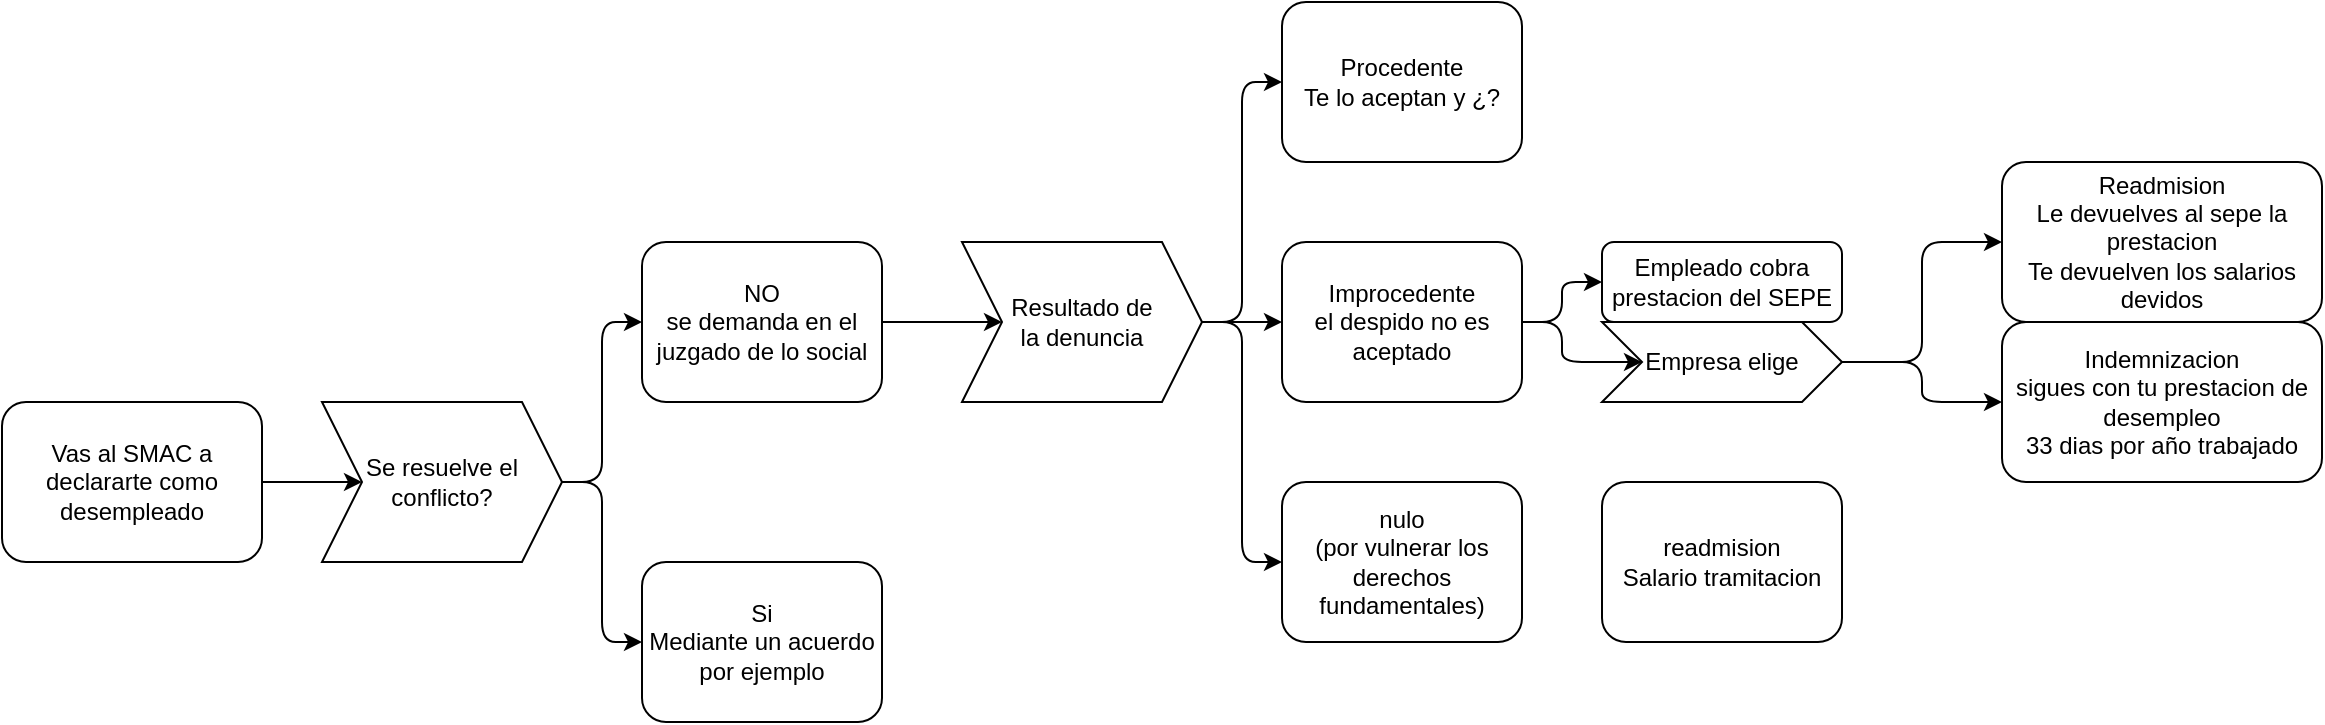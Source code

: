 <mxfile>
    <diagram id="bDDkX-Q1g9hhVsvH_oXu" name="Page-1">
        <mxGraphModel dx="666" dy="611" grid="1" gridSize="10" guides="1" tooltips="1" connect="1" arrows="1" fold="1" page="1" pageScale="1" pageWidth="850" pageHeight="1100" math="0" shadow="0">
            <root>
                <mxCell id="0"/>
                <mxCell id="1" parent="0"/>
                <mxCell id="5" style="edgeStyle=none;html=1;" edge="1" parent="1" source="2" target="4">
                    <mxGeometry relative="1" as="geometry"/>
                </mxCell>
                <mxCell id="2" value="Vas al SMAC a declararte como desempleado" style="rounded=1;whiteSpace=wrap;html=1;" vertex="1" parent="1">
                    <mxGeometry y="320" width="130" height="80" as="geometry"/>
                </mxCell>
                <mxCell id="8" style="edgeStyle=orthogonalEdgeStyle;html=1;" edge="1" parent="1" source="4" target="7">
                    <mxGeometry relative="1" as="geometry"/>
                </mxCell>
                <mxCell id="9" style="edgeStyle=orthogonalEdgeStyle;html=1;" edge="1" parent="1" source="4" target="6">
                    <mxGeometry relative="1" as="geometry"/>
                </mxCell>
                <mxCell id="4" value="Se resuelve el conflicto?" style="shape=step;perimeter=stepPerimeter;whiteSpace=wrap;html=1;fixedSize=1;" vertex="1" parent="1">
                    <mxGeometry x="160" y="320" width="120" height="80" as="geometry"/>
                </mxCell>
                <mxCell id="6" value="Si&lt;br&gt;Mediante un acuerdo por ejemplo" style="rounded=1;whiteSpace=wrap;html=1;" vertex="1" parent="1">
                    <mxGeometry x="320" y="400" width="120" height="80" as="geometry"/>
                </mxCell>
                <mxCell id="11" style="edgeStyle=orthogonalEdgeStyle;html=1;" edge="1" parent="1" source="7" target="10">
                    <mxGeometry relative="1" as="geometry"/>
                </mxCell>
                <mxCell id="7" value="NO&lt;br&gt;se demanda en el juzgado de lo social" style="rounded=1;whiteSpace=wrap;html=1;" vertex="1" parent="1">
                    <mxGeometry x="320" y="240" width="120" height="80" as="geometry"/>
                </mxCell>
                <mxCell id="16" style="edgeStyle=orthogonalEdgeStyle;html=1;entryX=0;entryY=0.5;entryDx=0;entryDy=0;fontSize=13;" edge="1" parent="1" source="10" target="12">
                    <mxGeometry relative="1" as="geometry"/>
                </mxCell>
                <mxCell id="17" style="edgeStyle=orthogonalEdgeStyle;html=1;fontSize=13;" edge="1" parent="1" source="10" target="13">
                    <mxGeometry relative="1" as="geometry"/>
                </mxCell>
                <mxCell id="18" style="edgeStyle=orthogonalEdgeStyle;html=1;entryX=0;entryY=0.5;entryDx=0;entryDy=0;fontSize=13;" edge="1" parent="1" source="10" target="14">
                    <mxGeometry relative="1" as="geometry"/>
                </mxCell>
                <mxCell id="10" value="Resultado de &lt;br&gt;la denuncia" style="shape=step;perimeter=stepPerimeter;whiteSpace=wrap;html=1;fixedSize=1;size=20;" vertex="1" parent="1">
                    <mxGeometry x="480" y="240" width="120" height="80" as="geometry"/>
                </mxCell>
                <mxCell id="12" value="Procedente&lt;br&gt;Te lo aceptan y ¿?" style="rounded=1;whiteSpace=wrap;html=1;" vertex="1" parent="1">
                    <mxGeometry x="640" y="120" width="120" height="80" as="geometry"/>
                </mxCell>
                <mxCell id="25" style="edgeStyle=orthogonalEdgeStyle;html=1;fontSize=13;" edge="1" parent="1" source="13" target="22">
                    <mxGeometry relative="1" as="geometry"/>
                </mxCell>
                <mxCell id="26" style="edgeStyle=orthogonalEdgeStyle;html=1;entryX=0;entryY=0.5;entryDx=0;entryDy=0;fontSize=13;" edge="1" parent="1" source="13" target="24">
                    <mxGeometry relative="1" as="geometry"/>
                </mxCell>
                <mxCell id="13" value="Improcedente&lt;br&gt;el despido no es aceptado" style="rounded=1;whiteSpace=wrap;html=1;" vertex="1" parent="1">
                    <mxGeometry x="640" y="240" width="120" height="80" as="geometry"/>
                </mxCell>
                <mxCell id="14" value="nulo&lt;br&gt;(por vulnerar los derechos fundamentales)" style="rounded=1;whiteSpace=wrap;html=1;" vertex="1" parent="1">
                    <mxGeometry x="640" y="360" width="120" height="80" as="geometry"/>
                </mxCell>
                <mxCell id="20" value="readmision&lt;br&gt;Salario tramitacion" style="rounded=1;whiteSpace=wrap;html=1;" vertex="1" parent="1">
                    <mxGeometry x="800" y="360" width="120" height="80" as="geometry"/>
                </mxCell>
                <mxCell id="22" value="Empleado cobra prestacion del SEPE" style="rounded=1;whiteSpace=wrap;html=1;" vertex="1" parent="1">
                    <mxGeometry x="800" y="240" width="120" height="40" as="geometry"/>
                </mxCell>
                <mxCell id="29" style="edgeStyle=orthogonalEdgeStyle;html=1;fontSize=13;" edge="1" parent="1" source="24" target="27">
                    <mxGeometry relative="1" as="geometry"/>
                </mxCell>
                <mxCell id="30" style="edgeStyle=orthogonalEdgeStyle;html=1;fontSize=13;" edge="1" parent="1" source="24" target="28">
                    <mxGeometry relative="1" as="geometry"/>
                </mxCell>
                <mxCell id="24" value="Empresa elige" style="shape=step;perimeter=stepPerimeter;whiteSpace=wrap;html=1;fixedSize=1;size=20;" vertex="1" parent="1">
                    <mxGeometry x="800" y="280" width="120" height="40" as="geometry"/>
                </mxCell>
                <mxCell id="27" value="Readmision&lt;br&gt;Le devuelves al sepe la prestacion&lt;br&gt;Te devuelven los salarios devidos" style="rounded=1;whiteSpace=wrap;html=1;" vertex="1" parent="1">
                    <mxGeometry x="1000" y="200" width="160" height="80" as="geometry"/>
                </mxCell>
                <mxCell id="28" value="Indemnizacion&lt;br&gt;sigues con tu prestacion de desempleo&lt;br&gt;33 dias por año trabajado" style="rounded=1;whiteSpace=wrap;html=1;" vertex="1" parent="1">
                    <mxGeometry x="1000" y="280" width="160" height="80" as="geometry"/>
                </mxCell>
            </root>
        </mxGraphModel>
    </diagram>
</mxfile>